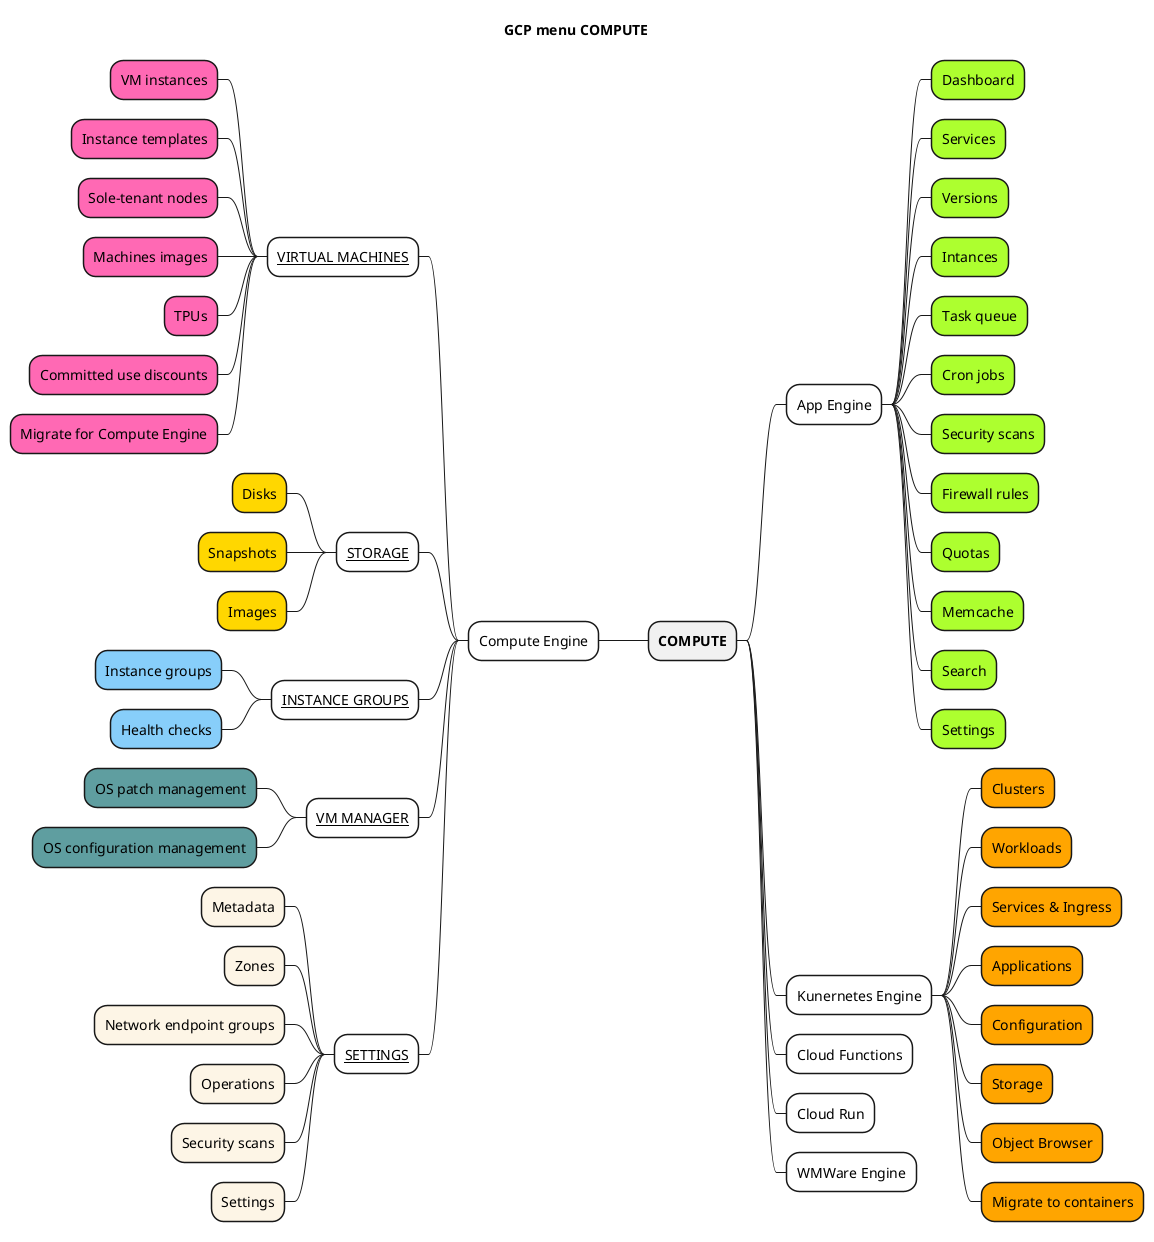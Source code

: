 @startmindmap
title GCP menu COMPUTE

* **COMPUTE**
**[#White] App Engine
***[#GreenYellow] Dashboard
***[#GreenYellow] Services
***[#GreenYellow] Versions
***[#GreenYellow] Intances
***[#GreenYellow] Task queue
***[#GreenYellow] Cron jobs
***[#GreenYellow] Security scans
***[#GreenYellow] Firewall rules
***[#GreenYellow] Quotas
***[#GreenYellow] Memcache
***[#GreenYellow] Search
***[#GreenYellow] Settings

--[#White] Compute Engine
---[#White] __VIRTUAL MACHINES__
----[#HotPink] VM instances
----[#HotPink] Instance templates
----[#HotPink] Sole-tenant nodes
----[#HotPink] Machines images
----[#HotPink] TPUs
----[#HotPink] Committed use discounts
----[#HotPink] Migrate for Compute Engine
---[#White] __STORAGE__
----[#Gold] Disks
----[#Gold] Snapshots
----[#Gold] Images
---[#White] __INSTANCE GROUPS__
----[#LightSkyBlue] Instance groups
----[#LightSkyBlue] Health checks
---[#White] __VM MANAGER__
----[#CadetBlue] OS patch management
----[#CadetBlue] OS configuration management
---[#White] __SETTINGS__
----[#OldLace] Metadata
----[#OldLace] Zones
----[#OldLace] Network endpoint groups
----[#OldLace] Operations
----[#OldLace] Security scans
----[#OldLace] Settings

**[#White] Kunernetes Engine
***[#Orange] Clusters
***[#Orange] Workloads
***[#Orange] Services & Ingress
***[#Orange] Applications
***[#Orange] Configuration
***[#Orange] Storage
***[#Orange] Object Browser
***[#Orange] Migrate to containers

**[#White] Cloud Functions

**[#White] Cloud Run

**[#White] WMWare Engine


@endmindmap